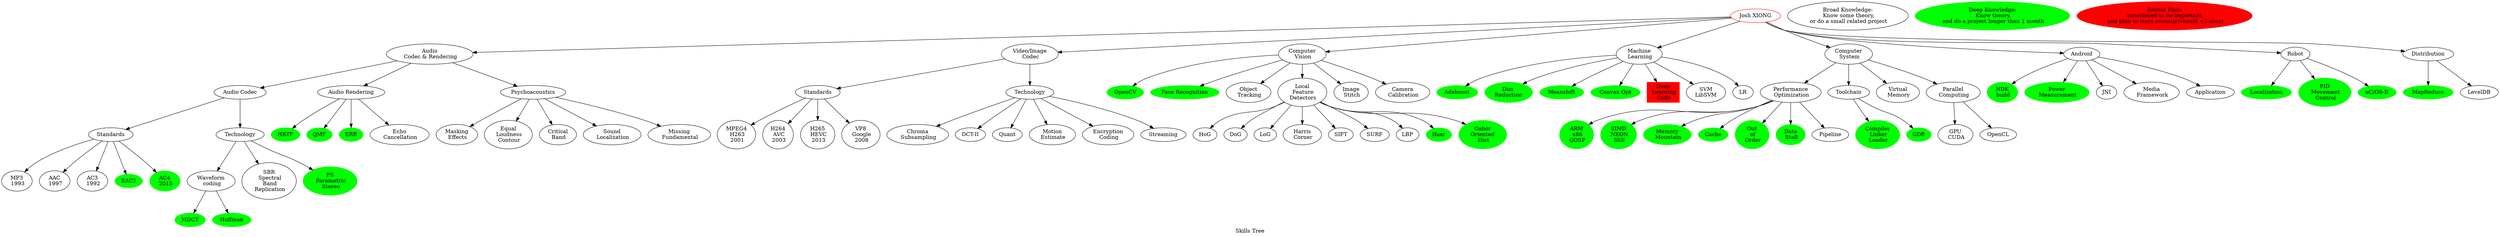 digraph Skills_Tree 
{
    label="Skills Tree";  
    node [shape=ellipse];
    
    Josh_XIONG    [ label="Josh XIONG", fillcolor=green, color=red]
    Josh_XIONG -> {
        Audio               [ label = "Audio\n Codec & Rendering"];
        Video_Image_Codec   [ label = "Video/Image\n Codec" ]; 
        Computer_Vision     [ label = "Computer\n Vision"];
        Machine_Learning    [ label = "Machine\n Learning"];
        Computer_System     [ label = "Computer\n System"];
        Android             [ label = "Android" ];
        Robot               [ label = "Robot" ];
        // Internet            [ label = "Internet" ];
        Distribution        [ label = "Distribution" ]
    }
    Breadth_Knowledge [
        label = "Broad Knowledge:\n Know some theory,\n or do a small related project", 
        shape=ellipse]
    Depth_Knowledge   [
        label = "Deep Knowledge:\n Know theory,\n and do a project longer than 1 month", 
        shape=ellipse,
        style=filled, color = green ]
    Recent_Plan       [
        label = "Recent Plan:\n considered to be important,\n and plan to learn recently(should <3 area)", 
        shape=ellipse,
        style=filled, color = red ]
    
    {
        Audio -> {
            Audio_Codec     [label = "Audio Codec" ]
            Audio_Render    [label = "Audio Rendering"]
            Psychoacoustics [label = "Psychoacoustics"]
        }
        {
            Audio_Codec -> {
                Audio_Standards [label = "Standards"]
                Audio_Tech      [label = "Technology"]
            }
            {
                Audio_Standards -> {
                    MP3         [label = "MP3\n 1993"]
                    AAC         [label = "AAC\n 1997"]
                    AC3         [label = "AC3\n 1992"]
                    EAC3        [label = "EAC3", style=filled, color = green ]
                    AC4         [label = "AC4\n 2015", style=filled, color = green ]
                }
                Audio_Tech -> {
                    Waveform    [label = "Waveform\n coding"]
                    SBR         [label = "SBR\n Spectral\n Band\n Replication"]
                    PS          [label = "PS\n Parametric\n Stereo", style=filled, color = green ]
                }
                {
                    Waveform -> {
                        MDCT    [label = "MDCT", style=filled, color = green ]
                        Huffman [label = "Huffman", style=filled, color = green ]
                    }
                }
            }
            Audio_Render -> {
                HRTF    [label = "HRTF", style=filled, color = green ]
                QMF     [label = "QMF", style=filled, color = green ]
                ERB     [label = "ERB", style=filled, color = green ]
                Echo    [label = "Echo\n Cancellation" ]
            }
            Psychoacoustics -> {
                Masking_Effects         [label = "Masking\n Effects"]
                Equal_Loudness_Contour  [label = "Equal\n Loudness\n Contour"]
                Critical_Band           [label = "Critical\n Band"]
                Sound_Localization      [label = "Sound\n Localization"]
                Missing_Fundamental     [label = "Missing\n Fundamental"]                    
            }
        }
        Video_Image_Codec -> {
            Video_Standards [label = "Standards"]
            Video_Tech      [label = "Technology"]
        }
        {
            Video_Standards -> {                
                MPEG4 [label = "MPEG4\n H263\n 2001"]
                H264 [label = "H264\n AVC\n 2003"]
                H265 [label = "H265\n HEVC\n 2013"]
                VP8  [label = "VP8\n Google\n 2008"]
            }
            Video_Tech -> {
                Chroma_Subsampling  [label = "Chroma\n Subsampling"]
                DCT_II              [label = "DCT-II"]
                Quant               [label = "Quant"]
                Motion_Estimate     [label = "Motion\n Estimate"]
                Encryption_Coding   [label = "Encryption\n Coding"]
                Streaming           [label = "Streaming"]
            }
        }
        Computer_Vision -> {
            OpenCV              [ label = "OpenCV", style=filled, color = green]
            Face                [ label = "Face Recognition", style=filled, color = green]
            Obj_Track           [ label = "Object\n Tracking"]
            Local_Feature       [ label = "Local\n Feature\n Detectors"]
            Image_Stitch        [ label = "Image\n Stitch"]
            Camera_Calibration  [ label = "Camera\n Calibration"]
        }
        {
            Local_Feature -> {
                HoG
                DoG
                LoG
                Harris_Corner   [label = "Harris\n Corner"]
                SIFT
                SURF
                LBP
                Haar            [label = "Haar", style=filled, color = green ]
                GoH             [label = "Gabor\n Oriented \n Hist", style=filled, color = green ]
            }
        }
        Machine_Learning -> {
            Adaboost    [ label = "Adaboost",        style=filled, color = green]
            Dim_Reduce  [ label = "Dim \nReduction", style=filled, color = green]
            Meanshift   [ label = "Meanshift",       style=filled, color = green]
            Convex_Opt  [ label = "Convex Opt",      style=filled, color = green]
            DP_Caffe    [ label = "Deep\n Learning\n Caffe", shape=box, style=filled, color = red ]
            SVM         [ label = "SVM\nLibSVM"]
            LR          [ label = "LR"]
        }
        Computer_System -> {
                Perf_Opt   [label = "Performance\n Optimization" ]
                Toolchain  [label = "Toolchain" ]
                Virtual_Memory      [label = "Virtual\n Memory"]
                Parallel_Computing  [label = "Parallel\n Computing"]
        }
        {
            Perf_Opt -> {
                ARM_x86_QDSP [label = "ARM\n x86\n QDSP", style=filled, color = green ]
                SIMD                [label = "SIMD\n NEON\n SSE" , style=filled, color = green ]
                Memory_Mountain     [label = "Memory\n Mountain" , style=filled, color = green ]
                Cache               [label = "Cache"             , style=filled, color = green ]
                OoO                 [label = "Out\n of\n Order"  , style=filled, color = green ]
                Data_Stall          [label = "Data\n Stall"      , style=filled, color = green ]
                Pipeline            [label = "Pipeline"]
            }
            Toolchain -> {
                Compiler_loader [label = "Compiler\n Linker\n Loader", style=filled, color = green ]
                GDB [label = "GDB", style=filled, color = green]
            }
            Parallel_Computing -> {
                GPU    [label = "GPU\n CUDA"]
                OpenCL [label = "OpenCL"]
            }
        }
        Android -> {
            NDK             [label = "NDK\n build", style=filled, color = green ]
            Power           [label = "Power\n Measurement", style=filled, color = green ]
            JNI
            Media_Framework [label = "Media\n Framework"]
            Application
        }
        Robot -> {
            Localization [label = "Localization", style=filled, color = green ]
            Movement_Control    [label = "PID\n Movement\n Control", style=filled, color = green ]
            uC_OS               [label = "uC/OS-II", style=filled, color = green ]
        }
        Distribution -> {
            MapReduce [ label = "MapReduce", style=filled, color = green ];
            LevelDB   [ label = "LevelDB" ];
        }
    }
}
